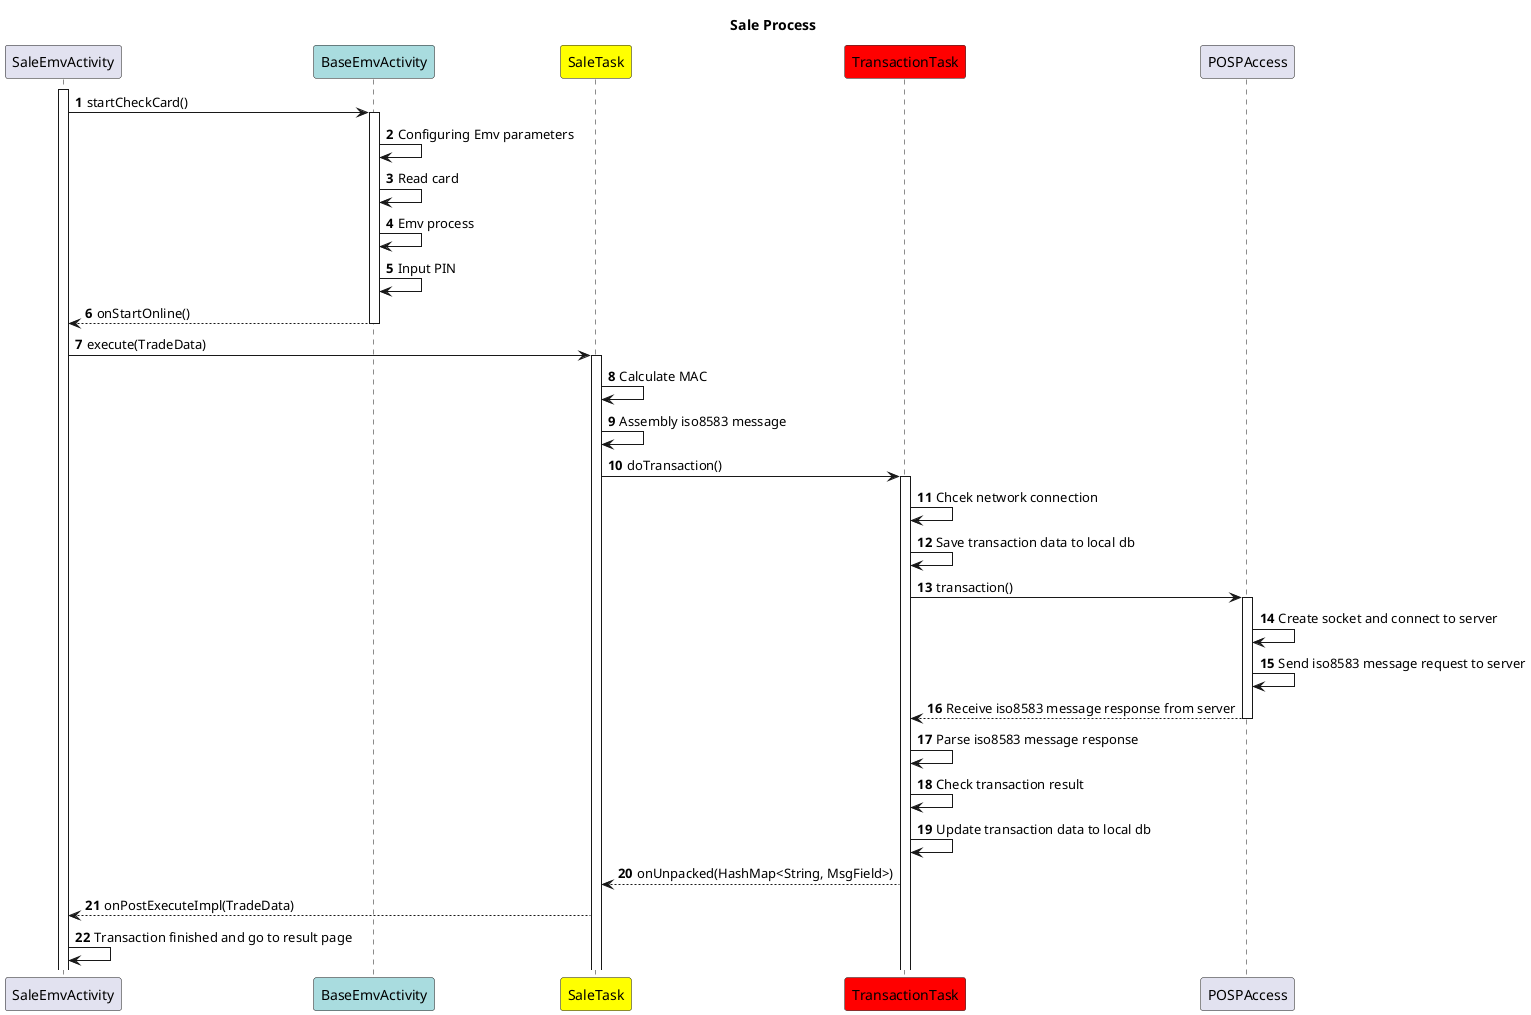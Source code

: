 @startuml

title Sale Process

participant SaleEmvActivity

participant BaseEmvActivity #A9DCDF

participant SaleTask #Yellow

participant TransactionTask #RED

participant POSPAccess 

autonumber

activate SaleEmvActivity

SaleEmvActivity -> BaseEmvActivity: startCheckCard()

activate BaseEmvActivity

BaseEmvActivity -> BaseEmvActivity: Configuring Emv parameters

BaseEmvActivity -> BaseEmvActivity: Read card

BaseEmvActivity -> BaseEmvActivity: Emv process

BaseEmvActivity -> BaseEmvActivity: Input PIN

BaseEmvActivity --> SaleEmvActivity: onStartOnline()

deactivate BaseEmvActivity

SaleEmvActivity -> SaleTask: execute(TradeData)

activate SaleTask

SaleTask -> SaleTask: Calculate MAC

SaleTask -> SaleTask: Assembly iso8583 message

SaleTask -> TransactionTask: doTransaction()

activate TransactionTask

TransactionTask -> TransactionTask: Chcek network connection

TransactionTask -> TransactionTask: Save transaction data to local db

TransactionTask -> POSPAccess: transaction()

activate POSPAccess

POSPAccess -> POSPAccess: Create socket and connect to server

POSPAccess -> POSPAccess: Send iso8583 message request to server

POSPAccess --> TransactionTask: Receive iso8583 message response from server

deactivate POSPAccess

TransactionTask -> TransactionTask: Parse iso8583 message response

TransactionTask -> TransactionTask: Check transaction result

TransactionTask -> TransactionTask: Update transaction data to local db

TransactionTask --> SaleTask: onUnpacked(HashMap<String, MsgField>)

SaleTask --> SaleEmvActivity: onPostExecuteImpl(TradeData)

SaleEmvActivity -> SaleEmvActivity: Transaction finished and go to result page


